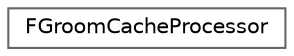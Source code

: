 digraph "Graphical Class Hierarchy"
{
 // INTERACTIVE_SVG=YES
 // LATEX_PDF_SIZE
  bgcolor="transparent";
  edge [fontname=Helvetica,fontsize=10,labelfontname=Helvetica,labelfontsize=10];
  node [fontname=Helvetica,fontsize=10,shape=box,height=0.2,width=0.4];
  rankdir="LR";
  Node0 [id="Node000000",label="FGroomCacheProcessor",height=0.2,width=0.4,color="grey40", fillcolor="white", style="filled",URL="$db/d19/classFGroomCacheProcessor.html",tooltip="Proxy that processes the HairGroupData into GroomCacheChunks that contain the groom animation data."];
}
